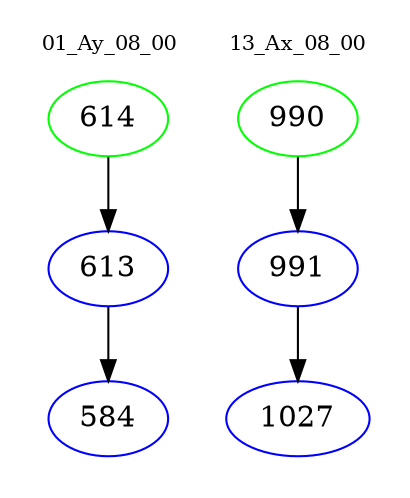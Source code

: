 digraph{
subgraph cluster_0 {
color = white
label = "01_Ay_08_00";
fontsize=10;
T0_614 [label="614", color="green"]
T0_614 -> T0_613 [color="black"]
T0_613 [label="613", color="blue"]
T0_613 -> T0_584 [color="black"]
T0_584 [label="584", color="blue"]
}
subgraph cluster_1 {
color = white
label = "13_Ax_08_00";
fontsize=10;
T1_990 [label="990", color="green"]
T1_990 -> T1_991 [color="black"]
T1_991 [label="991", color="blue"]
T1_991 -> T1_1027 [color="black"]
T1_1027 [label="1027", color="blue"]
}
}
